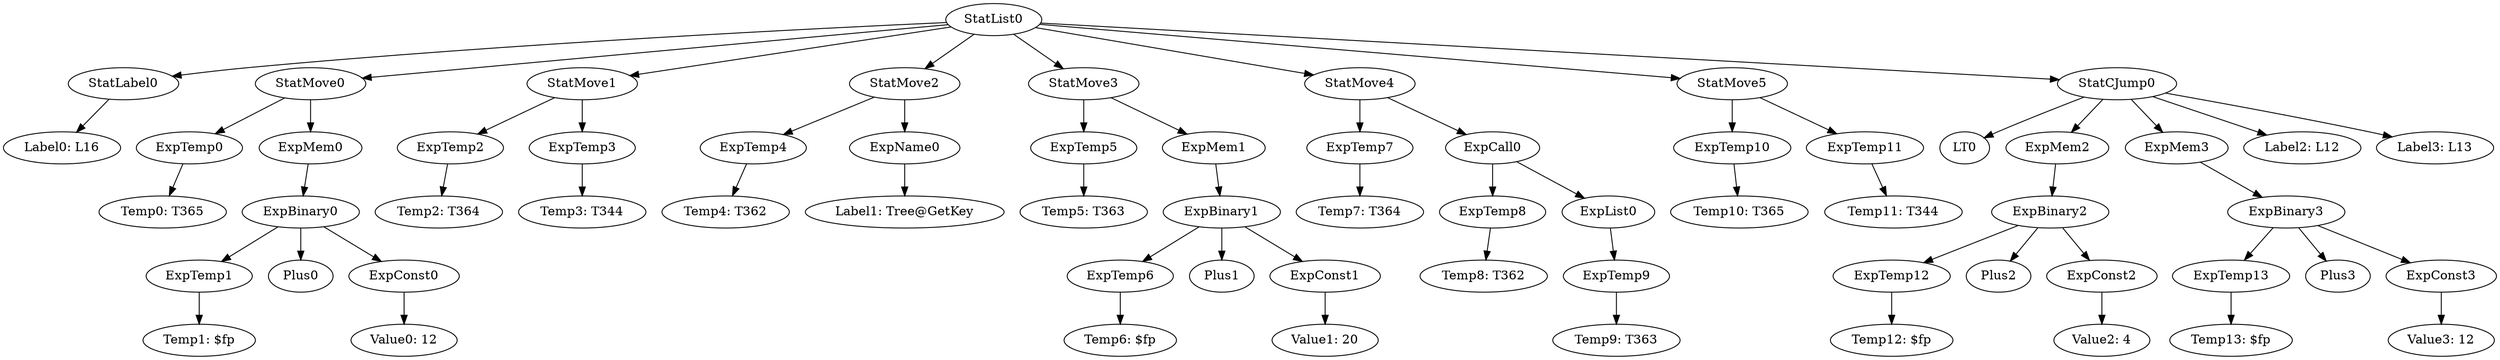 digraph {
	ordering = out;
	ExpMem3 -> ExpBinary3;
	ExpConst3 -> "Value3: 12";
	ExpBinary3 -> ExpTemp13;
	ExpBinary3 -> Plus3;
	ExpBinary3 -> ExpConst3;
	ExpTemp13 -> "Temp13: $fp";
	ExpConst2 -> "Value2: 4";
	ExpBinary2 -> ExpTemp12;
	ExpBinary2 -> Plus2;
	ExpBinary2 -> ExpConst2;
	ExpList0 -> ExpTemp9;
	ExpTemp9 -> "Temp9: T363";
	ExpMem2 -> ExpBinary2;
	ExpCall0 -> ExpTemp8;
	ExpCall0 -> ExpList0;
	StatCJump0 -> LT0;
	StatCJump0 -> ExpMem2;
	StatCJump0 -> ExpMem3;
	StatCJump0 -> "Label2: L12";
	StatCJump0 -> "Label3: L13";
	ExpTemp8 -> "Temp8: T362";
	StatMove1 -> ExpTemp2;
	StatMove1 -> ExpTemp3;
	StatMove5 -> ExpTemp10;
	StatMove5 -> ExpTemp11;
	ExpConst1 -> "Value1: 20";
	ExpBinary1 -> ExpTemp6;
	ExpBinary1 -> Plus1;
	ExpBinary1 -> ExpConst1;
	ExpTemp10 -> "Temp10: T365";
	ExpTemp2 -> "Temp2: T364";
	StatMove2 -> ExpTemp4;
	StatMove2 -> ExpName0;
	ExpConst0 -> "Value0: 12";
	ExpMem1 -> ExpBinary1;
	StatLabel0 -> "Label0: L16";
	StatList0 -> StatLabel0;
	StatList0 -> StatMove0;
	StatList0 -> StatMove1;
	StatList0 -> StatMove2;
	StatList0 -> StatMove3;
	StatList0 -> StatMove4;
	StatList0 -> StatMove5;
	StatList0 -> StatCJump0;
	ExpTemp0 -> "Temp0: T365";
	ExpTemp12 -> "Temp12: $fp";
	ExpBinary0 -> ExpTemp1;
	ExpBinary0 -> Plus0;
	ExpBinary0 -> ExpConst0;
	StatMove0 -> ExpTemp0;
	StatMove0 -> ExpMem0;
	ExpTemp3 -> "Temp3: T344";
	ExpName0 -> "Label1: Tree@GetKey";
	ExpTemp4 -> "Temp4: T362";
	ExpTemp7 -> "Temp7: T364";
	ExpTemp1 -> "Temp1: $fp";
	ExpTemp5 -> "Temp5: T363";
	ExpTemp11 -> "Temp11: T344";
	StatMove3 -> ExpTemp5;
	StatMove3 -> ExpMem1;
	ExpTemp6 -> "Temp6: $fp";
	ExpMem0 -> ExpBinary0;
	StatMove4 -> ExpTemp7;
	StatMove4 -> ExpCall0;
}

